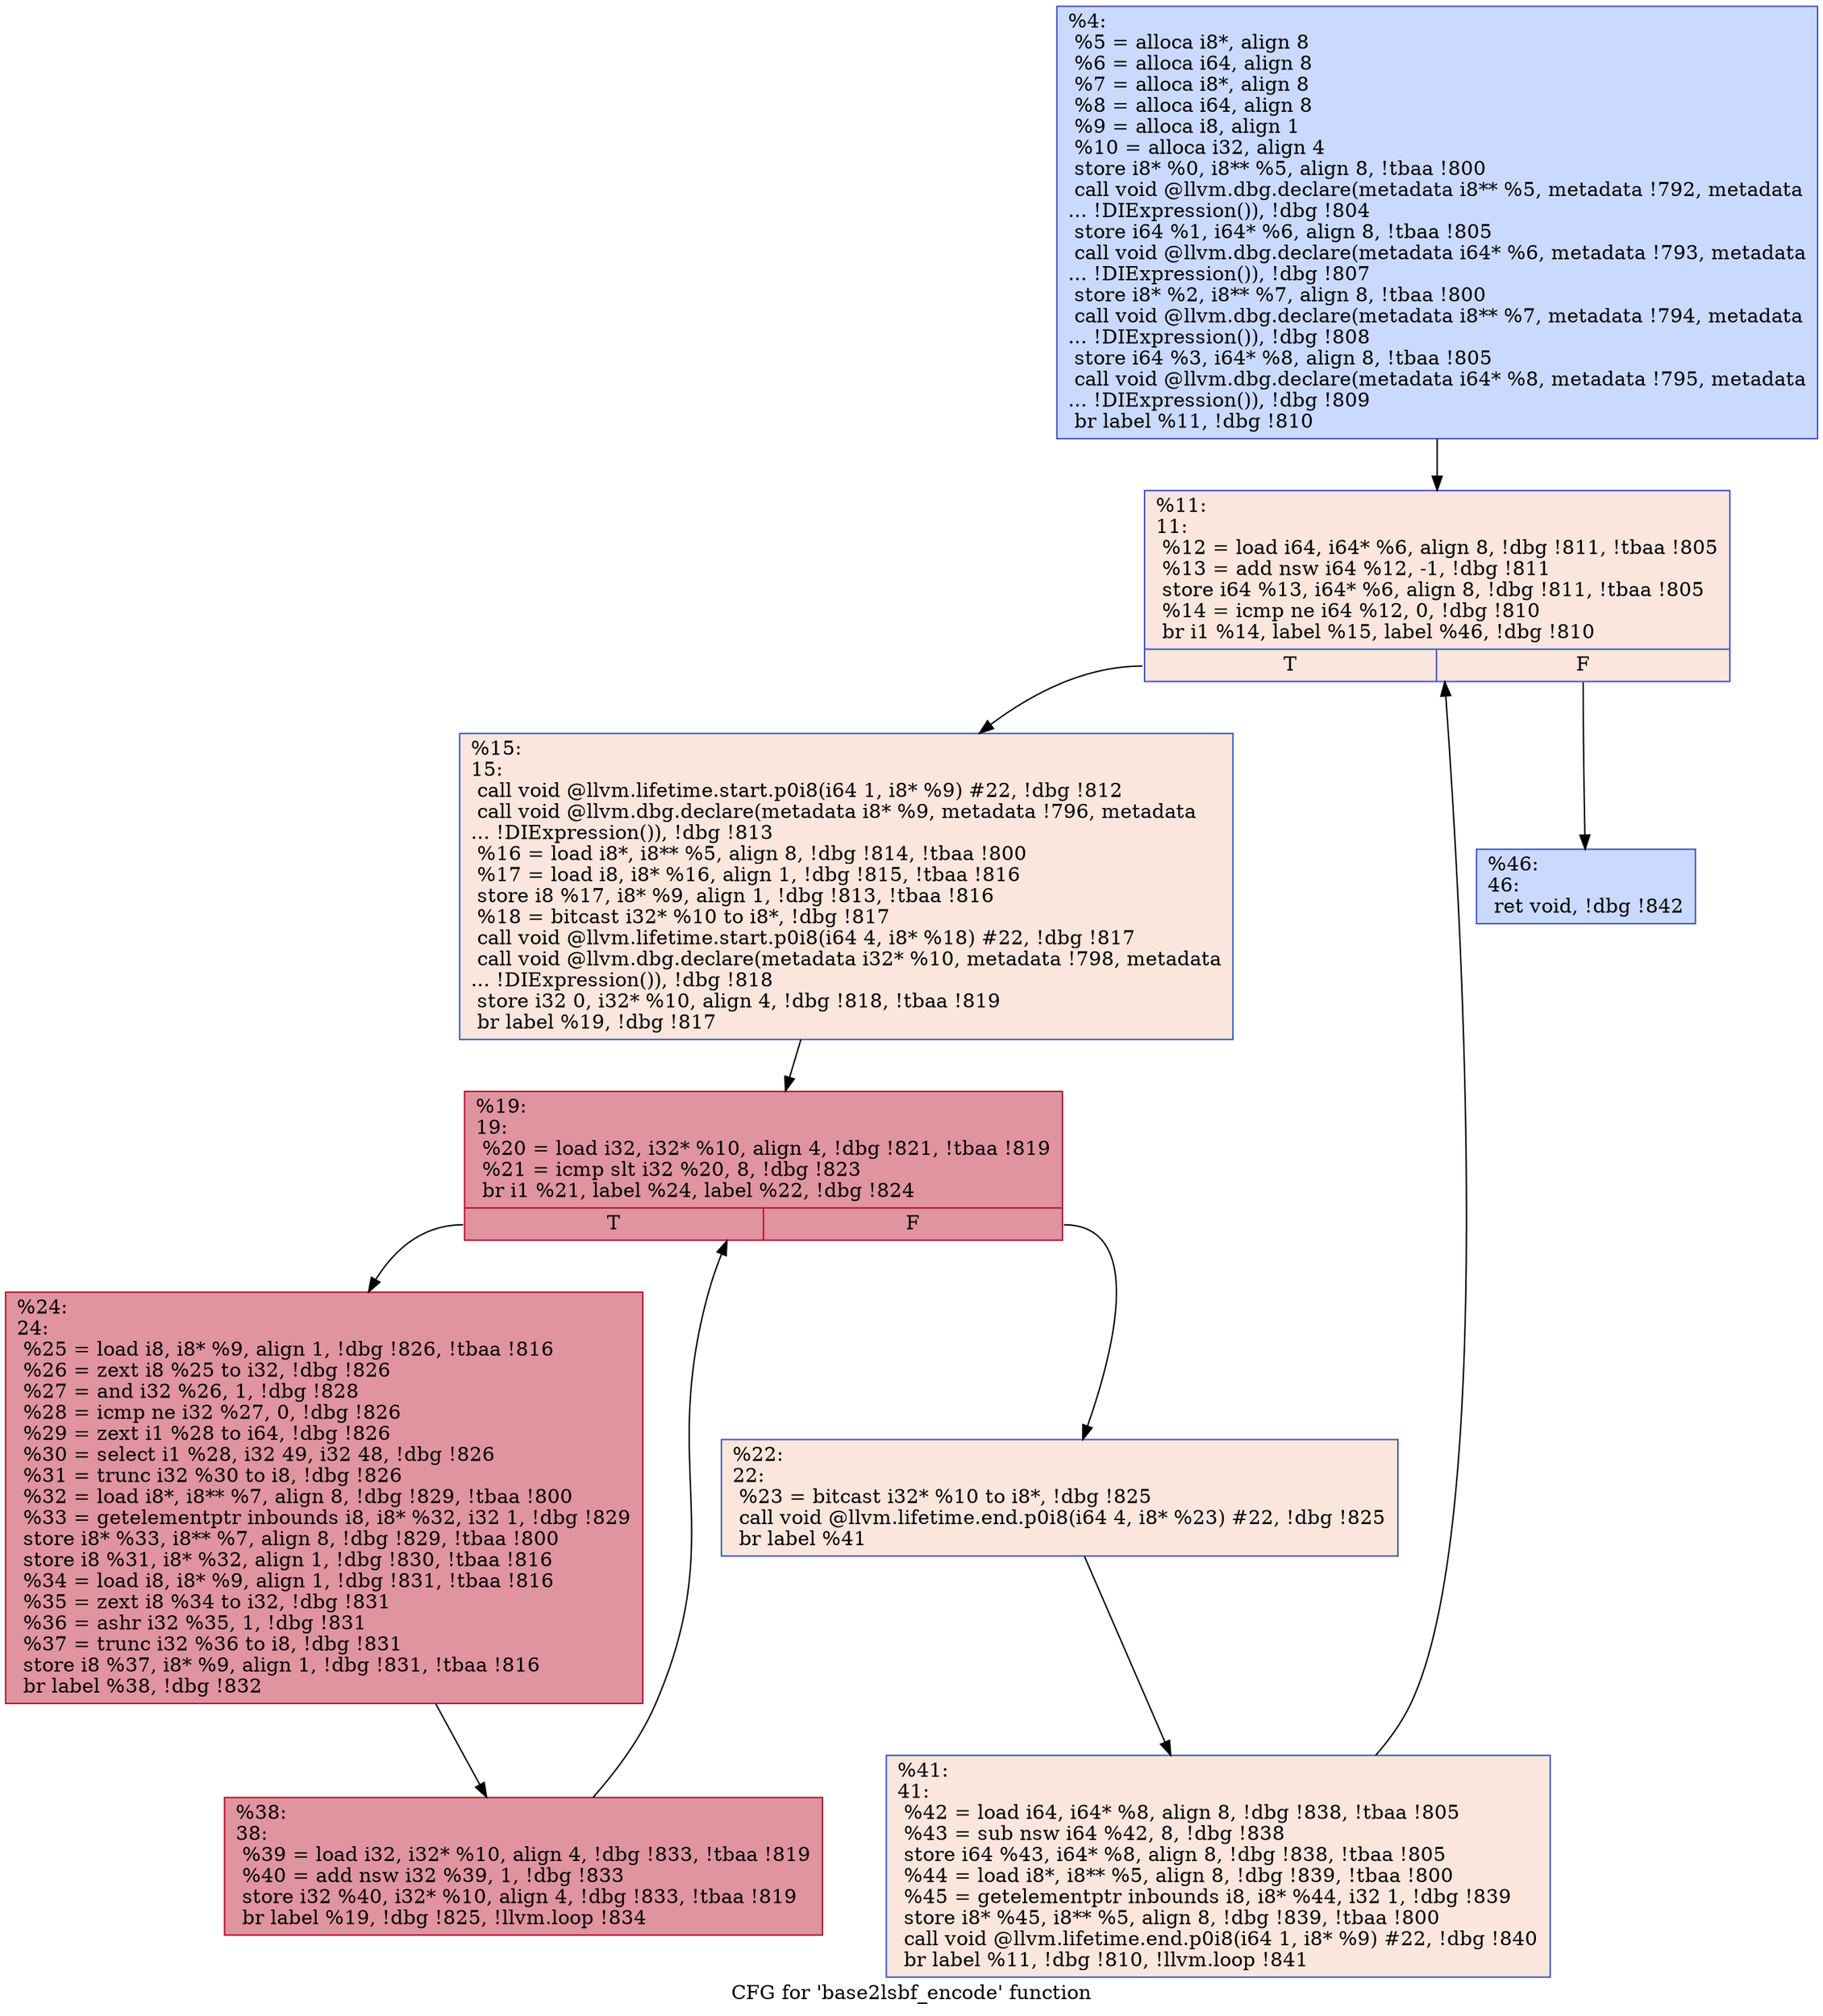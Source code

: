 digraph "CFG for 'base2lsbf_encode' function" {
	label="CFG for 'base2lsbf_encode' function";

	Node0xdea650 [shape=record,color="#3d50c3ff", style=filled, fillcolor="#88abfd70",label="{%4:\l  %5 = alloca i8*, align 8\l  %6 = alloca i64, align 8\l  %7 = alloca i8*, align 8\l  %8 = alloca i64, align 8\l  %9 = alloca i8, align 1\l  %10 = alloca i32, align 4\l  store i8* %0, i8** %5, align 8, !tbaa !800\l  call void @llvm.dbg.declare(metadata i8** %5, metadata !792, metadata\l... !DIExpression()), !dbg !804\l  store i64 %1, i64* %6, align 8, !tbaa !805\l  call void @llvm.dbg.declare(metadata i64* %6, metadata !793, metadata\l... !DIExpression()), !dbg !807\l  store i8* %2, i8** %7, align 8, !tbaa !800\l  call void @llvm.dbg.declare(metadata i8** %7, metadata !794, metadata\l... !DIExpression()), !dbg !808\l  store i64 %3, i64* %8, align 8, !tbaa !805\l  call void @llvm.dbg.declare(metadata i64* %8, metadata !795, metadata\l... !DIExpression()), !dbg !809\l  br label %11, !dbg !810\l}"];
	Node0xdea650 -> Node0xdea6a0;
	Node0xdea6a0 [shape=record,color="#3d50c3ff", style=filled, fillcolor="#f3c7b170",label="{%11:\l11:                                               \l  %12 = load i64, i64* %6, align 8, !dbg !811, !tbaa !805\l  %13 = add nsw i64 %12, -1, !dbg !811\l  store i64 %13, i64* %6, align 8, !dbg !811, !tbaa !805\l  %14 = icmp ne i64 %12, 0, !dbg !810\l  br i1 %14, label %15, label %46, !dbg !810\l|{<s0>T|<s1>F}}"];
	Node0xdea6a0:s0 -> Node0xdea6f0;
	Node0xdea6a0:s1 -> Node0xdea8d0;
	Node0xdea6f0 [shape=record,color="#3d50c3ff", style=filled, fillcolor="#f3c7b170",label="{%15:\l15:                                               \l  call void @llvm.lifetime.start.p0i8(i64 1, i8* %9) #22, !dbg !812\l  call void @llvm.dbg.declare(metadata i8* %9, metadata !796, metadata\l... !DIExpression()), !dbg !813\l  %16 = load i8*, i8** %5, align 8, !dbg !814, !tbaa !800\l  %17 = load i8, i8* %16, align 1, !dbg !815, !tbaa !816\l  store i8 %17, i8* %9, align 1, !dbg !813, !tbaa !816\l  %18 = bitcast i32* %10 to i8*, !dbg !817\l  call void @llvm.lifetime.start.p0i8(i64 4, i8* %18) #22, !dbg !817\l  call void @llvm.dbg.declare(metadata i32* %10, metadata !798, metadata\l... !DIExpression()), !dbg !818\l  store i32 0, i32* %10, align 4, !dbg !818, !tbaa !819\l  br label %19, !dbg !817\l}"];
	Node0xdea6f0 -> Node0xdea740;
	Node0xdea740 [shape=record,color="#b70d28ff", style=filled, fillcolor="#b70d2870",label="{%19:\l19:                                               \l  %20 = load i32, i32* %10, align 4, !dbg !821, !tbaa !819\l  %21 = icmp slt i32 %20, 8, !dbg !823\l  br i1 %21, label %24, label %22, !dbg !824\l|{<s0>T|<s1>F}}"];
	Node0xdea740:s0 -> Node0xdea7e0;
	Node0xdea740:s1 -> Node0xdea790;
	Node0xdea790 [shape=record,color="#3d50c3ff", style=filled, fillcolor="#f3c7b170",label="{%22:\l22:                                               \l  %23 = bitcast i32* %10 to i8*, !dbg !825\l  call void @llvm.lifetime.end.p0i8(i64 4, i8* %23) #22, !dbg !825\l  br label %41\l}"];
	Node0xdea790 -> Node0xdea880;
	Node0xdea7e0 [shape=record,color="#b70d28ff", style=filled, fillcolor="#b70d2870",label="{%24:\l24:                                               \l  %25 = load i8, i8* %9, align 1, !dbg !826, !tbaa !816\l  %26 = zext i8 %25 to i32, !dbg !826\l  %27 = and i32 %26, 1, !dbg !828\l  %28 = icmp ne i32 %27, 0, !dbg !826\l  %29 = zext i1 %28 to i64, !dbg !826\l  %30 = select i1 %28, i32 49, i32 48, !dbg !826\l  %31 = trunc i32 %30 to i8, !dbg !826\l  %32 = load i8*, i8** %7, align 8, !dbg !829, !tbaa !800\l  %33 = getelementptr inbounds i8, i8* %32, i32 1, !dbg !829\l  store i8* %33, i8** %7, align 8, !dbg !829, !tbaa !800\l  store i8 %31, i8* %32, align 1, !dbg !830, !tbaa !816\l  %34 = load i8, i8* %9, align 1, !dbg !831, !tbaa !816\l  %35 = zext i8 %34 to i32, !dbg !831\l  %36 = ashr i32 %35, 1, !dbg !831\l  %37 = trunc i32 %36 to i8, !dbg !831\l  store i8 %37, i8* %9, align 1, !dbg !831, !tbaa !816\l  br label %38, !dbg !832\l}"];
	Node0xdea7e0 -> Node0xdea830;
	Node0xdea830 [shape=record,color="#b70d28ff", style=filled, fillcolor="#b70d2870",label="{%38:\l38:                                               \l  %39 = load i32, i32* %10, align 4, !dbg !833, !tbaa !819\l  %40 = add nsw i32 %39, 1, !dbg !833\l  store i32 %40, i32* %10, align 4, !dbg !833, !tbaa !819\l  br label %19, !dbg !825, !llvm.loop !834\l}"];
	Node0xdea830 -> Node0xdea740;
	Node0xdea880 [shape=record,color="#3d50c3ff", style=filled, fillcolor="#f3c7b170",label="{%41:\l41:                                               \l  %42 = load i64, i64* %8, align 8, !dbg !838, !tbaa !805\l  %43 = sub nsw i64 %42, 8, !dbg !838\l  store i64 %43, i64* %8, align 8, !dbg !838, !tbaa !805\l  %44 = load i8*, i8** %5, align 8, !dbg !839, !tbaa !800\l  %45 = getelementptr inbounds i8, i8* %44, i32 1, !dbg !839\l  store i8* %45, i8** %5, align 8, !dbg !839, !tbaa !800\l  call void @llvm.lifetime.end.p0i8(i64 1, i8* %9) #22, !dbg !840\l  br label %11, !dbg !810, !llvm.loop !841\l}"];
	Node0xdea880 -> Node0xdea6a0;
	Node0xdea8d0 [shape=record,color="#3d50c3ff", style=filled, fillcolor="#88abfd70",label="{%46:\l46:                                               \l  ret void, !dbg !842\l}"];
}
